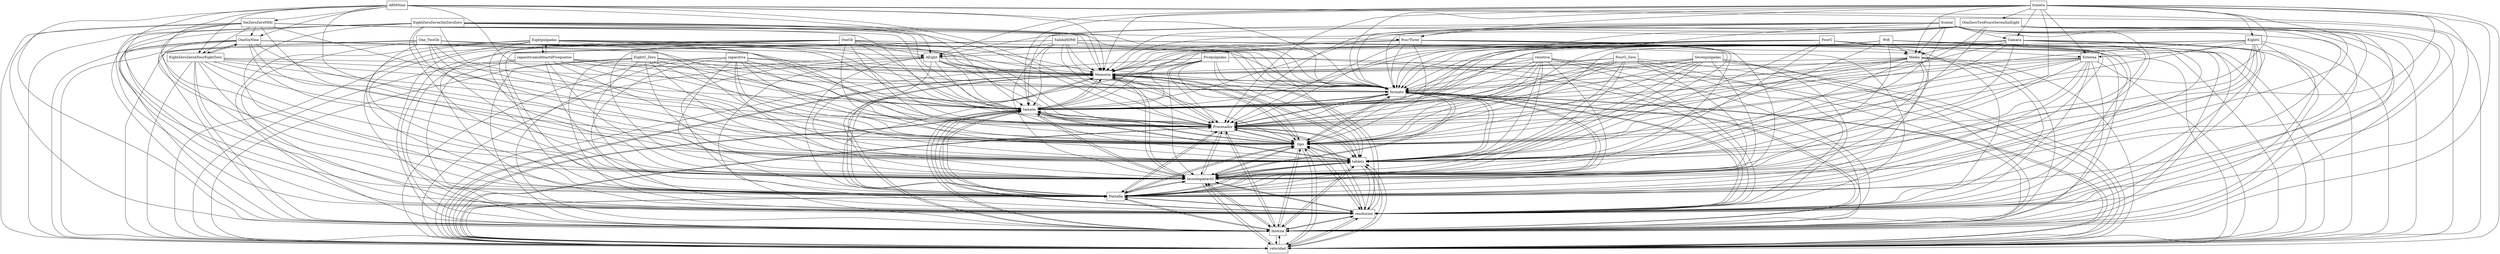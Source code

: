 digraph{
graph [rankdir=TB];
node [shape=box];
edge [arrowhead=normal];
0[label="Memoria",]
1[label="Sevenpulgadas",]
2[label="resistiva",]
3[label="Eightpulgadas",]
4[label="SixZeroZeroMHz",]
5[label="SalidaHDMI",]
6[label="OneGb",]
7[label="formato",]
8[label="Fivepulgadas",]
9[label="trasera",]
10[label="velocidad",]
11[label="Camara",]
12[label="EightG_Zero",]
13[label="EightG",]
14[label="FourG",]
15[label="frontal",]
16[label="One_TwoGb",]
17[label="OneSixNine",]
18[label="Interna",]
19[label="OneZeroTwoFourxSevenSixEight",]
20[label="ARMNine",]
21[label="Media",]
22[label="Externa",]
23[label="capacitivamultitactilFivepuntos",]
24[label="capacitiva",]
25[label="resolucion",]
26[label="FourG_Zero",]
27[label="EightZeroZeroxFourEightZero",]
28[label="Pantalla",]
29[label="tecnologiatactil",]
30[label="tablets",]
31[label="AEight",]
32[label="tipo",]
33[label="Procesador",]
34[label="FourThree",]
35[label="Wifi",]
36[label="tamano",]
37[label="EightZeroZeroxSixZeroZero",]
0->7[label="",]
0->10[label="",]
0->18[label="",]
0->25[label="",]
0->28[label="",]
0->29[label="",]
0->30[label="",]
0->32[label="",]
0->33[label="",]
0->36[label="",]
1->0[label="",]
1->7[label="",]
1->10[label="",]
1->18[label="",]
1->25[label="",]
1->28[label="",]
1->29[label="",]
1->30[label="",]
1->32[label="",]
1->33[label="",]
1->36[label="",]
2->0[label="",]
2->7[label="",]
2->10[label="",]
2->18[label="",]
2->25[label="",]
2->28[label="",]
2->29[label="",]
2->30[label="",]
2->32[label="",]
2->33[label="",]
2->36[label="",]
3->0[label="",]
3->7[label="",]
3->10[label="",]
3->18[label="",]
3->23[label="",]
3->25[label="",]
3->28[label="",]
3->29[label="",]
3->30[label="",]
3->32[label="",]
3->33[label="",]
3->36[label="",]
4->0[label="",]
4->7[label="",]
4->10[label="",]
4->17[label="",]
4->18[label="",]
4->25[label="",]
4->27[label="",]
4->28[label="",]
4->29[label="",]
4->30[label="",]
4->32[label="",]
4->33[label="",]
4->36[label="",]
5->0[label="",]
5->7[label="",]
5->10[label="",]
5->18[label="",]
5->21[label="",]
5->25[label="",]
5->28[label="",]
5->29[label="",]
5->30[label="",]
5->31[label="",]
5->32[label="",]
5->33[label="",]
5->36[label="",]
6->0[label="",]
6->7[label="",]
6->10[label="",]
6->18[label="",]
6->25[label="",]
6->28[label="",]
6->29[label="",]
6->30[label="",]
6->31[label="",]
6->32[label="",]
6->33[label="",]
6->36[label="",]
7->0[label="",]
7->10[label="",]
7->18[label="",]
7->25[label="",]
7->28[label="",]
7->29[label="",]
7->30[label="",]
7->32[label="",]
7->33[label="",]
7->36[label="",]
8->0[label="",]
8->7[label="",]
8->10[label="",]
8->18[label="",]
8->25[label="",]
8->28[label="",]
8->29[label="",]
8->30[label="",]
8->32[label="",]
8->33[label="",]
8->36[label="",]
9->0[label="",]
9->7[label="",]
9->10[label="",]
9->11[label="",]
9->13[label="",]
9->18[label="",]
9->19[label="",]
9->21[label="",]
9->22[label="",]
9->25[label="",]
9->28[label="",]
9->29[label="",]
9->30[label="",]
9->31[label="",]
9->32[label="",]
9->33[label="",]
9->34[label="",]
9->36[label="",]
10->0[label="",]
10->7[label="",]
10->18[label="",]
10->25[label="",]
10->28[label="",]
10->29[label="",]
10->30[label="",]
10->32[label="",]
10->33[label="",]
10->36[label="",]
11->0[label="",]
11->7[label="",]
11->10[label="",]
11->18[label="",]
11->21[label="",]
11->25[label="",]
11->28[label="",]
11->29[label="",]
11->30[label="",]
11->32[label="",]
11->33[label="",]
11->36[label="",]
12->0[label="",]
12->7[label="",]
12->10[label="",]
12->18[label="",]
12->25[label="",]
12->28[label="",]
12->29[label="",]
12->30[label="",]
12->32[label="",]
12->33[label="",]
12->36[label="",]
13->0[label="",]
13->7[label="",]
13->10[label="",]
13->18[label="",]
13->22[label="",]
13->25[label="",]
13->28[label="",]
13->29[label="",]
13->30[label="",]
13->32[label="",]
13->33[label="",]
13->36[label="",]
14->0[label="",]
14->7[label="",]
14->10[label="",]
14->18[label="",]
14->22[label="",]
14->25[label="",]
14->28[label="",]
14->29[label="",]
14->30[label="",]
14->32[label="",]
14->33[label="",]
14->36[label="",]
15->0[label="",]
15->7[label="",]
15->10[label="",]
15->11[label="",]
15->18[label="",]
15->21[label="",]
15->25[label="",]
15->28[label="",]
15->29[label="",]
15->30[label="",]
15->32[label="",]
15->33[label="",]
15->36[label="",]
16->0[label="",]
16->7[label="",]
16->10[label="",]
16->18[label="",]
16->25[label="",]
16->28[label="",]
16->29[label="",]
16->30[label="",]
16->31[label="",]
16->32[label="",]
16->33[label="",]
16->36[label="",]
17->0[label="",]
17->7[label="",]
17->10[label="",]
17->18[label="",]
17->25[label="",]
17->27[label="",]
17->28[label="",]
17->29[label="",]
17->30[label="",]
17->32[label="",]
17->33[label="",]
17->36[label="",]
18->0[label="",]
18->7[label="",]
18->10[label="",]
18->25[label="",]
18->28[label="",]
18->29[label="",]
18->30[label="",]
18->32[label="",]
18->33[label="",]
18->36[label="",]
19->0[label="",]
19->7[label="",]
19->10[label="",]
19->18[label="",]
19->25[label="",]
19->28[label="",]
19->29[label="",]
19->30[label="",]
19->31[label="",]
19->32[label="",]
19->33[label="",]
19->34[label="",]
19->36[label="",]
20->0[label="",]
20->4[label="",]
20->7[label="",]
20->10[label="",]
20->17[label="",]
20->18[label="",]
20->25[label="",]
20->27[label="",]
20->28[label="",]
20->29[label="",]
20->30[label="",]
20->32[label="",]
20->33[label="",]
20->36[label="",]
21->0[label="",]
21->7[label="",]
21->10[label="",]
21->18[label="",]
21->25[label="",]
21->28[label="",]
21->29[label="",]
21->30[label="",]
21->32[label="",]
21->33[label="",]
21->36[label="",]
22->0[label="",]
22->7[label="",]
22->10[label="",]
22->18[label="",]
22->25[label="",]
22->28[label="",]
22->29[label="",]
22->30[label="",]
22->32[label="",]
22->33[label="",]
22->36[label="",]
23->0[label="",]
23->3[label="",]
23->7[label="",]
23->10[label="",]
23->18[label="",]
23->25[label="",]
23->28[label="",]
23->29[label="",]
23->30[label="",]
23->32[label="",]
23->33[label="",]
23->36[label="",]
24->0[label="",]
24->7[label="",]
24->10[label="",]
24->18[label="",]
24->25[label="",]
24->28[label="",]
24->29[label="",]
24->30[label="",]
24->32[label="",]
24->33[label="",]
24->36[label="",]
25->0[label="",]
25->7[label="",]
25->10[label="",]
25->18[label="",]
25->28[label="",]
25->29[label="",]
25->30[label="",]
25->32[label="",]
25->33[label="",]
25->36[label="",]
26->0[label="",]
26->7[label="",]
26->10[label="",]
26->18[label="",]
26->25[label="",]
26->28[label="",]
26->29[label="",]
26->30[label="",]
26->32[label="",]
26->33[label="",]
26->36[label="",]
27->0[label="",]
27->7[label="",]
27->10[label="",]
27->17[label="",]
27->18[label="",]
27->25[label="",]
27->28[label="",]
27->29[label="",]
27->30[label="",]
27->32[label="",]
27->33[label="",]
27->36[label="",]
28->0[label="",]
28->7[label="",]
28->10[label="",]
28->18[label="",]
28->25[label="",]
28->29[label="",]
28->30[label="",]
28->32[label="",]
28->33[label="",]
28->36[label="",]
29->0[label="",]
29->7[label="",]
29->10[label="",]
29->18[label="",]
29->25[label="",]
29->28[label="",]
29->30[label="",]
29->32[label="",]
29->33[label="",]
29->36[label="",]
30->0[label="",]
30->7[label="",]
30->10[label="",]
30->18[label="",]
30->25[label="",]
30->28[label="",]
30->29[label="",]
30->32[label="",]
30->33[label="",]
30->36[label="",]
31->0[label="",]
31->7[label="",]
31->10[label="",]
31->18[label="",]
31->25[label="",]
31->28[label="",]
31->29[label="",]
31->30[label="",]
31->32[label="",]
31->33[label="",]
31->36[label="",]
32->0[label="",]
32->7[label="",]
32->10[label="",]
32->18[label="",]
32->25[label="",]
32->28[label="",]
32->29[label="",]
32->30[label="",]
32->33[label="",]
32->36[label="",]
33->0[label="",]
33->7[label="",]
33->10[label="",]
33->18[label="",]
33->25[label="",]
33->28[label="",]
33->29[label="",]
33->30[label="",]
33->32[label="",]
33->36[label="",]
34->0[label="",]
34->7[label="",]
34->10[label="",]
34->18[label="",]
34->25[label="",]
34->28[label="",]
34->29[label="",]
34->30[label="",]
34->31[label="",]
34->32[label="",]
34->33[label="",]
34->36[label="",]
35->0[label="",]
35->7[label="",]
35->10[label="",]
35->18[label="",]
35->21[label="",]
35->25[label="",]
35->28[label="",]
35->29[label="",]
35->30[label="",]
35->32[label="",]
35->33[label="",]
35->36[label="",]
36->0[label="",]
36->7[label="",]
36->10[label="",]
36->18[label="",]
36->25[label="",]
36->28[label="",]
36->29[label="",]
36->30[label="",]
36->32[label="",]
36->33[label="",]
37->0[label="",]
37->7[label="",]
37->10[label="",]
37->18[label="",]
37->25[label="",]
37->28[label="",]
37->29[label="",]
37->30[label="",]
37->31[label="",]
37->32[label="",]
37->33[label="",]
37->34[label="",]
37->36[label="",]
}
